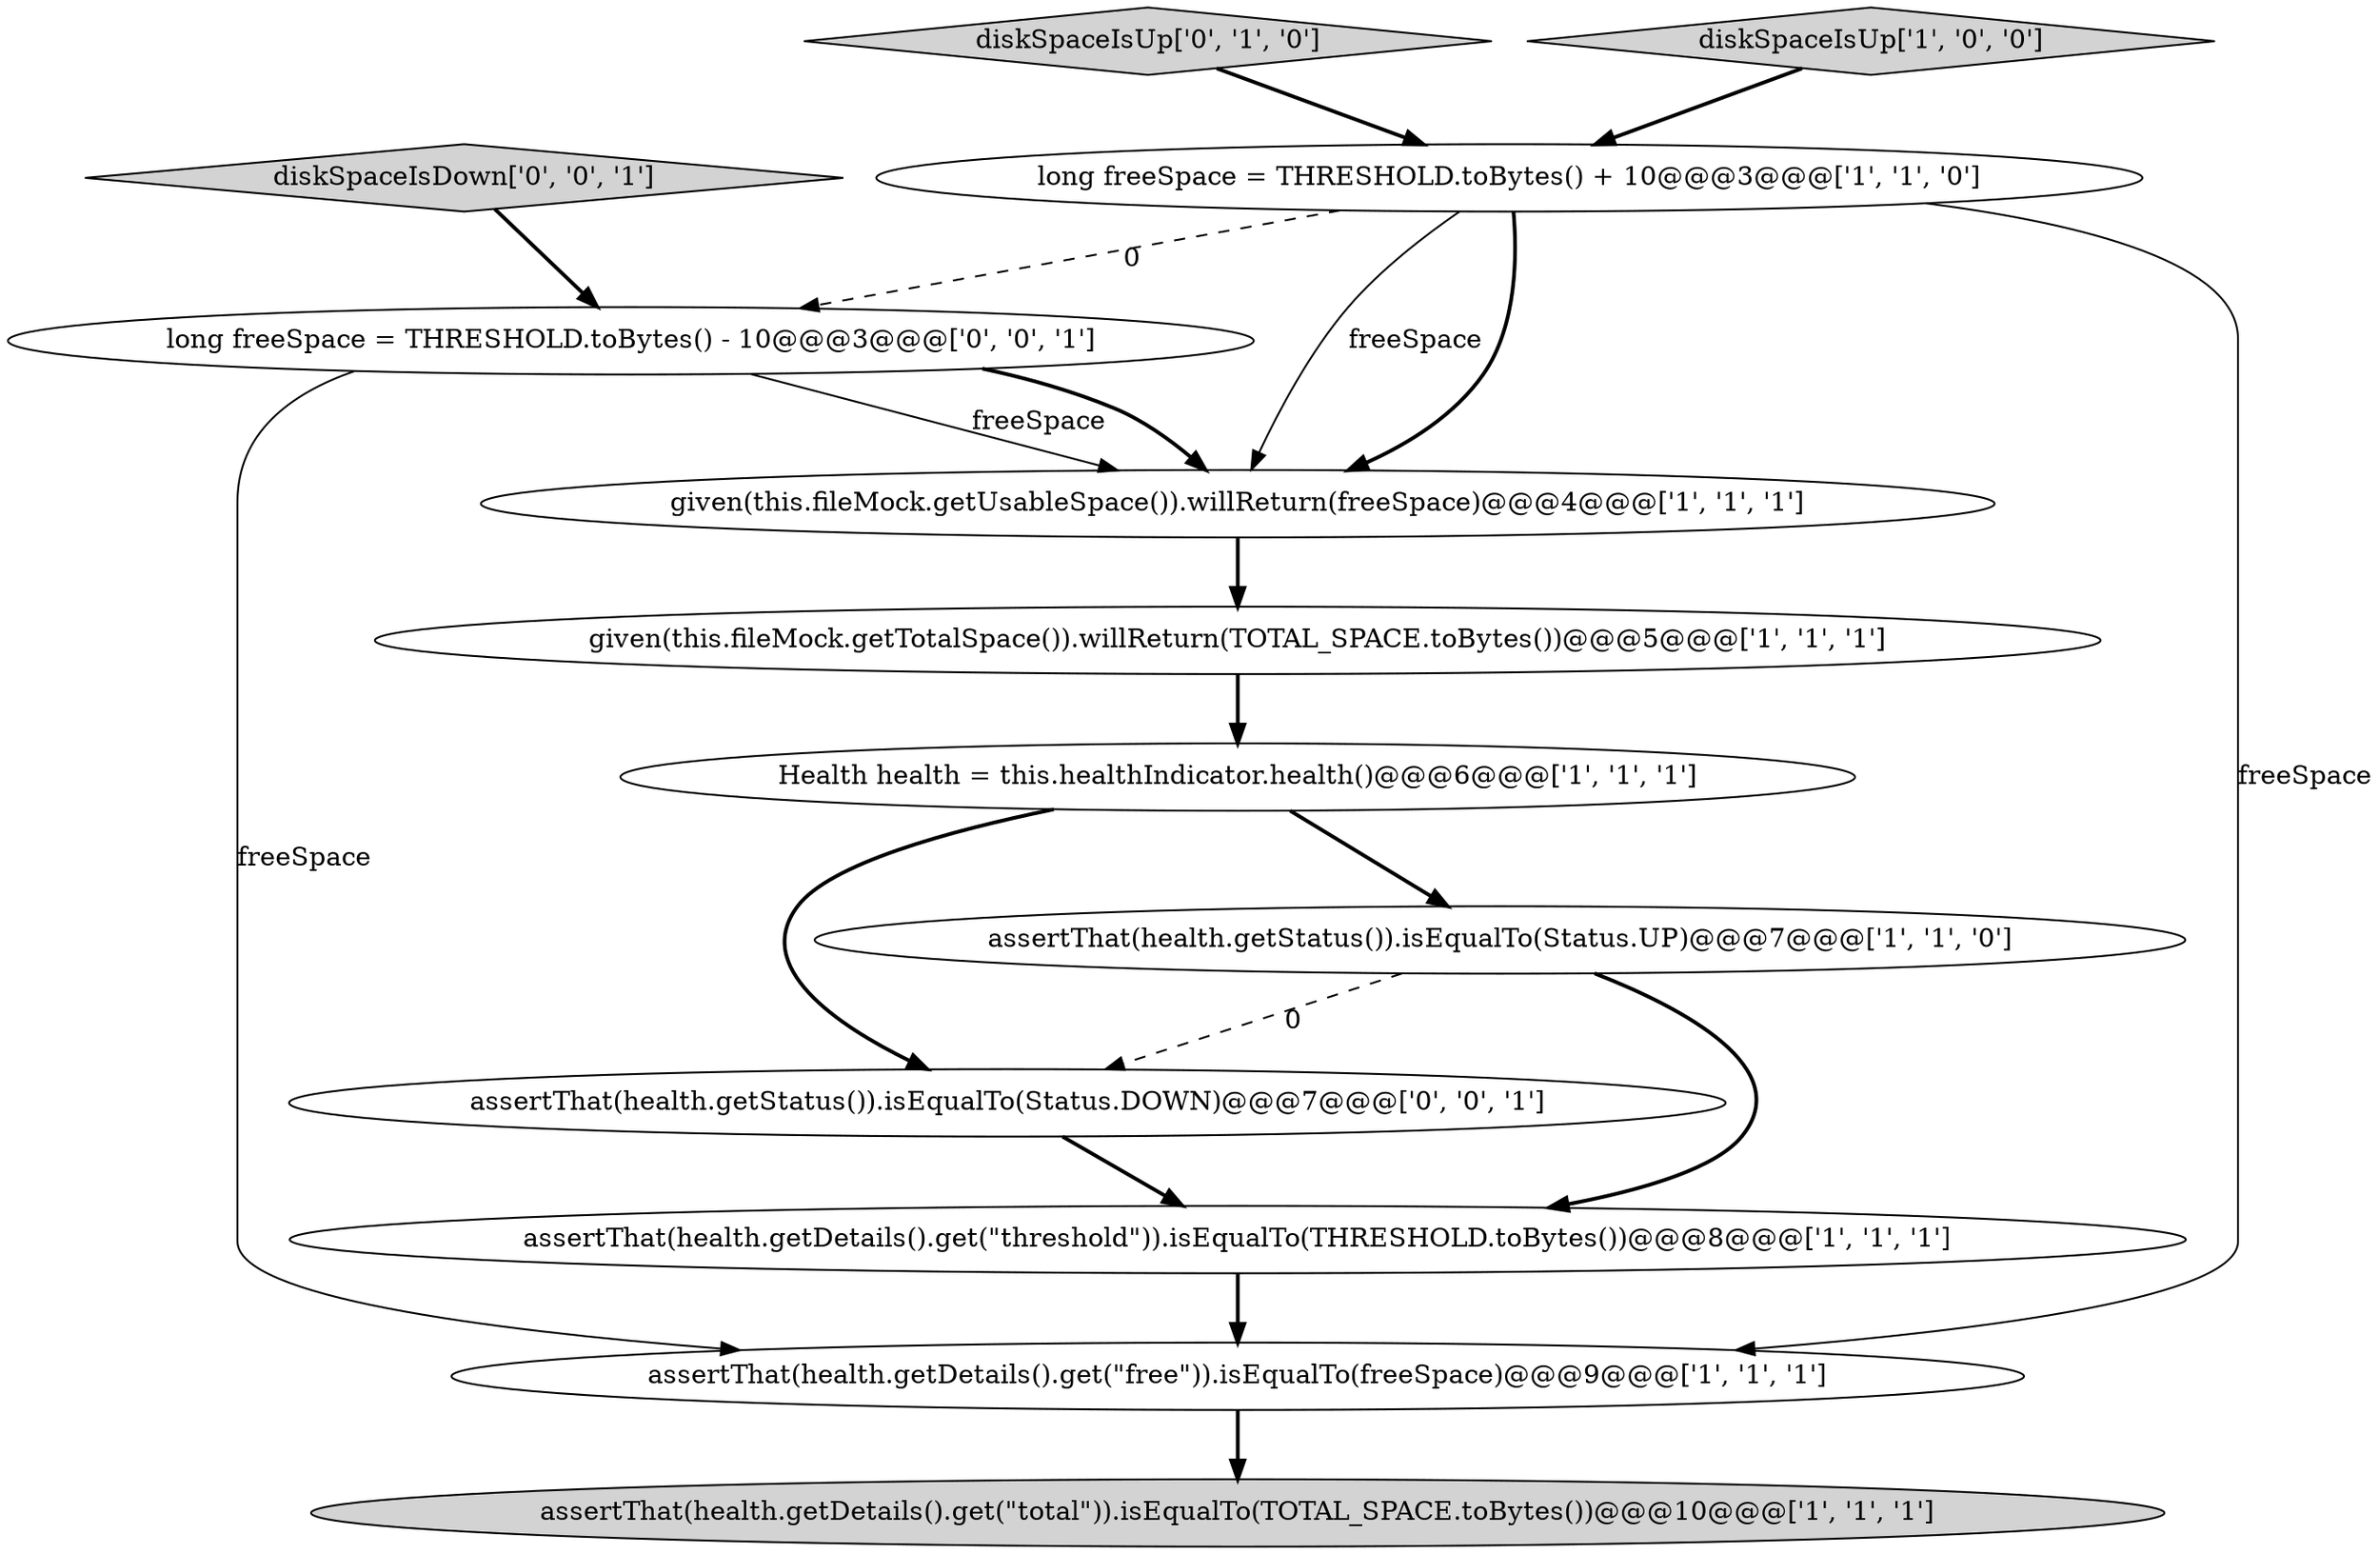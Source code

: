 digraph {
6 [style = filled, label = "assertThat(health.getDetails().get(\"total\")).isEqualTo(TOTAL_SPACE.toBytes())@@@10@@@['1', '1', '1']", fillcolor = lightgray, shape = ellipse image = "AAA0AAABBB1BBB"];
9 [style = filled, label = "diskSpaceIsUp['0', '1', '0']", fillcolor = lightgray, shape = diamond image = "AAA0AAABBB2BBB"];
10 [style = filled, label = "diskSpaceIsDown['0', '0', '1']", fillcolor = lightgray, shape = diamond image = "AAA0AAABBB3BBB"];
11 [style = filled, label = "long freeSpace = THRESHOLD.toBytes() - 10@@@3@@@['0', '0', '1']", fillcolor = white, shape = ellipse image = "AAA0AAABBB3BBB"];
12 [style = filled, label = "assertThat(health.getStatus()).isEqualTo(Status.DOWN)@@@7@@@['0', '0', '1']", fillcolor = white, shape = ellipse image = "AAA0AAABBB3BBB"];
2 [style = filled, label = "Health health = this.healthIndicator.health()@@@6@@@['1', '1', '1']", fillcolor = white, shape = ellipse image = "AAA0AAABBB1BBB"];
7 [style = filled, label = "given(this.fileMock.getUsableSpace()).willReturn(freeSpace)@@@4@@@['1', '1', '1']", fillcolor = white, shape = ellipse image = "AAA0AAABBB1BBB"];
4 [style = filled, label = "assertThat(health.getStatus()).isEqualTo(Status.UP)@@@7@@@['1', '1', '0']", fillcolor = white, shape = ellipse image = "AAA0AAABBB1BBB"];
3 [style = filled, label = "diskSpaceIsUp['1', '0', '0']", fillcolor = lightgray, shape = diamond image = "AAA0AAABBB1BBB"];
8 [style = filled, label = "assertThat(health.getDetails().get(\"free\")).isEqualTo(freeSpace)@@@9@@@['1', '1', '1']", fillcolor = white, shape = ellipse image = "AAA0AAABBB1BBB"];
5 [style = filled, label = "assertThat(health.getDetails().get(\"threshold\")).isEqualTo(THRESHOLD.toBytes())@@@8@@@['1', '1', '1']", fillcolor = white, shape = ellipse image = "AAA0AAABBB1BBB"];
1 [style = filled, label = "long freeSpace = THRESHOLD.toBytes() + 10@@@3@@@['1', '1', '0']", fillcolor = white, shape = ellipse image = "AAA0AAABBB1BBB"];
0 [style = filled, label = "given(this.fileMock.getTotalSpace()).willReturn(TOTAL_SPACE.toBytes())@@@5@@@['1', '1', '1']", fillcolor = white, shape = ellipse image = "AAA0AAABBB1BBB"];
5->8 [style = bold, label=""];
7->0 [style = bold, label=""];
8->6 [style = bold, label=""];
1->8 [style = solid, label="freeSpace"];
1->7 [style = solid, label="freeSpace"];
12->5 [style = bold, label=""];
9->1 [style = bold, label=""];
3->1 [style = bold, label=""];
2->4 [style = bold, label=""];
1->7 [style = bold, label=""];
4->5 [style = bold, label=""];
1->11 [style = dashed, label="0"];
11->7 [style = solid, label="freeSpace"];
11->7 [style = bold, label=""];
2->12 [style = bold, label=""];
4->12 [style = dashed, label="0"];
0->2 [style = bold, label=""];
10->11 [style = bold, label=""];
11->8 [style = solid, label="freeSpace"];
}
